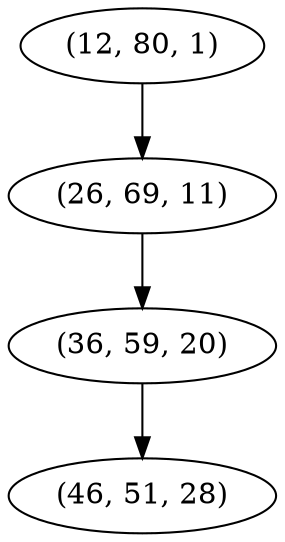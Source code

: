 digraph tree {
    "(12, 80, 1)";
    "(26, 69, 11)";
    "(36, 59, 20)";
    "(46, 51, 28)";
    "(12, 80, 1)" -> "(26, 69, 11)";
    "(26, 69, 11)" -> "(36, 59, 20)";
    "(36, 59, 20)" -> "(46, 51, 28)";
}
